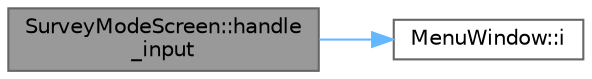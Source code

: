 digraph "SurveyModeScreen::handle_input"
{
 // LATEX_PDF_SIZE
  bgcolor="transparent";
  edge [fontname=Helvetica,fontsize=10,labelfontname=Helvetica,labelfontsize=10];
  node [fontname=Helvetica,fontsize=10,shape=box,height=0.2,width=0.4];
  rankdir="LR";
  Node1 [id="Node000001",label="SurveyModeScreen::handle\l_input",height=0.2,width=0.4,color="gray40", fillcolor="grey60", style="filled", fontcolor="black",tooltip=" "];
  Node1 -> Node2 [id="edge1_Node000001_Node000002",color="steelblue1",style="solid",tooltip=" "];
  Node2 [id="Node000002",label="MenuWindow::i",height=0.2,width=0.4,color="grey40", fillcolor="white", style="filled",URL="$class_menu_window.html#a9c91d3d091851ede9828695486d29de1",tooltip=" "];
}
